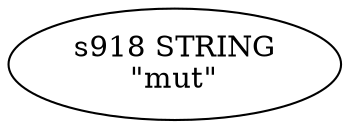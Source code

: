 
  digraph mutable_specifier {
  
    rankdir=LR;
  
    s918 [label="s918 STRING\n\"mut\""];
  
  }
  